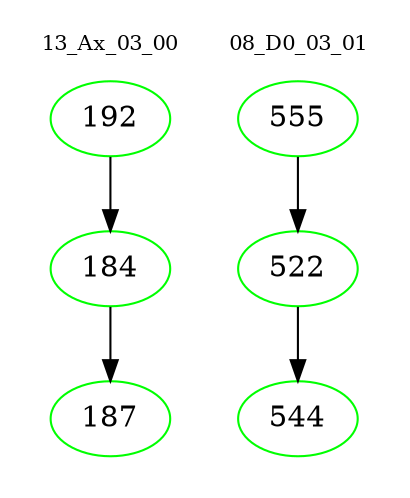 digraph{
subgraph cluster_0 {
color = white
label = "13_Ax_03_00";
fontsize=10;
T0_192 [label="192", color="green"]
T0_192 -> T0_184 [color="black"]
T0_184 [label="184", color="green"]
T0_184 -> T0_187 [color="black"]
T0_187 [label="187", color="green"]
}
subgraph cluster_1 {
color = white
label = "08_D0_03_01";
fontsize=10;
T1_555 [label="555", color="green"]
T1_555 -> T1_522 [color="black"]
T1_522 [label="522", color="green"]
T1_522 -> T1_544 [color="black"]
T1_544 [label="544", color="green"]
}
}
